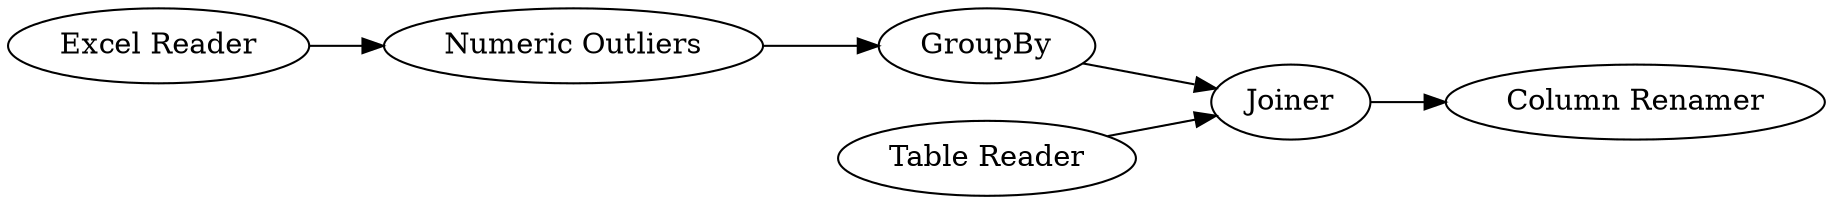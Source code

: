 digraph {
	1 [label="Excel Reader"]
	430 [label=GroupBy]
	434 [label="Numeric Outliers"]
	435 [label="Table Reader"]
	436 [label=Joiner]
	437 [label="Column Renamer"]
	1 -> 434
	430 -> 436
	434 -> 430
	435 -> 436
	436 -> 437
	rankdir=LR
}
